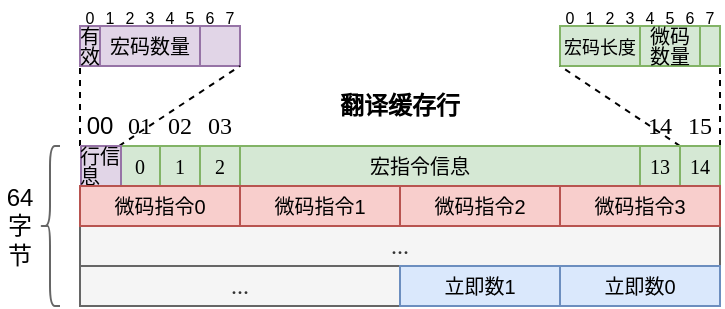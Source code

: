 <mxfile>
    <diagram id="4z5M-_q9ED9rCLz4fptL" name="第 1 页">
        <mxGraphModel dx="353" dy="325" grid="1" gridSize="10" guides="1" tooltips="1" connect="1" arrows="1" fold="1" page="1" pageScale="1" pageWidth="827" pageHeight="1169" math="0" shadow="0">
            <root>
                <mxCell id="0"/>
                <mxCell id="1" parent="0"/>
                <mxCell id="2" value="&lt;font size=&quot;1&quot; face=&quot;Helvetica&quot;&gt;宏指令信息&lt;/font&gt;" style="rounded=0;whiteSpace=wrap;html=1;fontFamily=mono;fillColor=#d5e8d4;strokeColor=#82b366;" parent="1" vertex="1">
                    <mxGeometry x="100" y="80" width="300" height="20" as="geometry"/>
                </mxCell>
                <mxCell id="5" value="..." style="rounded=0;whiteSpace=wrap;html=1;fontFamily=mono;fillColor=#f5f5f5;fontColor=#333333;strokeColor=#666666;" parent="1" vertex="1">
                    <mxGeometry x="80" y="120" width="320" height="20" as="geometry"/>
                </mxCell>
                <mxCell id="7" value="&lt;font face=&quot;mono&quot;&gt;03&lt;/font&gt;" style="text;html=1;strokeColor=none;fillColor=none;align=center;verticalAlign=middle;whiteSpace=wrap;rounded=0;" parent="1" vertex="1">
                    <mxGeometry x="140" y="60" width="20" height="20" as="geometry"/>
                </mxCell>
                <mxCell id="8" value="00" style="text;html=1;strokeColor=none;fillColor=none;align=center;verticalAlign=middle;whiteSpace=wrap;rounded=0;" parent="1" vertex="1">
                    <mxGeometry x="80" y="60" width="20" height="20" as="geometry"/>
                </mxCell>
                <mxCell id="9" value="&lt;font face=&quot;mono&quot;&gt;14&lt;/font&gt;" style="text;html=1;strokeColor=none;fillColor=none;align=center;verticalAlign=middle;whiteSpace=wrap;rounded=0;" parent="1" vertex="1">
                    <mxGeometry x="360" y="60" width="20" height="20" as="geometry"/>
                </mxCell>
                <mxCell id="10" value="" style="shape=curlyBracket;whiteSpace=wrap;html=1;rounded=1;labelPosition=left;verticalLabelPosition=middle;align=right;verticalAlign=middle;fillColor=#f5f5f5;fontColor=#333333;strokeColor=#666666;" parent="1" vertex="1">
                    <mxGeometry x="60" y="80" width="10" height="80" as="geometry"/>
                </mxCell>
                <mxCell id="11" value="64字节" style="text;html=1;strokeColor=none;fillColor=none;align=center;verticalAlign=middle;whiteSpace=wrap;rounded=0;" parent="1" vertex="1">
                    <mxGeometry x="40" y="110" width="20" height="20" as="geometry"/>
                </mxCell>
                <mxCell id="12" value="&lt;b&gt;翻译缓存行&lt;/b&gt;" style="text;html=1;strokeColor=none;fillColor=none;align=center;verticalAlign=middle;whiteSpace=wrap;rounded=0;" parent="1" vertex="1">
                    <mxGeometry x="200" y="50" width="80" height="20" as="geometry"/>
                </mxCell>
                <mxCell id="13" value="" style="rounded=0;whiteSpace=wrap;html=1;fillColor=#e1d5e7;strokeColor=#9673a6;" parent="1" vertex="1">
                    <mxGeometry x="140" y="20" width="20" height="20" as="geometry"/>
                </mxCell>
                <mxCell id="14" value="&lt;font style=&quot;font-size: 10px;&quot;&gt;宏码数量&lt;/font&gt;" style="rounded=0;whiteSpace=wrap;html=1;fillColor=#e1d5e7;strokeColor=#9673a6;" parent="1" vertex="1">
                    <mxGeometry x="90" y="20" width="50" height="20" as="geometry"/>
                </mxCell>
                <mxCell id="15" value="" style="rounded=0;whiteSpace=wrap;html=1;fillColor=#e1d5e7;strokeColor=#9673a6;" parent="1" vertex="1">
                    <mxGeometry x="80" y="20" width="10" height="20" as="geometry"/>
                </mxCell>
                <mxCell id="16" value="" style="rounded=0;whiteSpace=wrap;html=1;fillColor=#d5e8d4;strokeColor=#82b366;" parent="1" vertex="1">
                    <mxGeometry x="390" y="20" width="10" height="20" as="geometry"/>
                </mxCell>
                <mxCell id="17" value="&lt;p style=&quot;line-height: 80%;&quot;&gt;&lt;font style=&quot;font-size: 10px;&quot;&gt;微码数量&lt;/font&gt;&lt;/p&gt;" style="rounded=0;whiteSpace=wrap;html=1;fillColor=#d5e8d4;strokeColor=#82b366;" parent="1" vertex="1">
                    <mxGeometry x="360" y="20" width="30" height="20" as="geometry"/>
                </mxCell>
                <mxCell id="18" value="&lt;span style=&quot;font-size: 9px;&quot;&gt;宏码长度&lt;/span&gt;" style="rounded=0;whiteSpace=wrap;html=1;fillColor=#d5e8d4;strokeColor=#82b366;" parent="1" vertex="1">
                    <mxGeometry x="320" y="20" width="40" height="20" as="geometry"/>
                </mxCell>
                <mxCell id="20" value="&lt;font style=&quot;font-size: 10px;&quot;&gt;0&lt;/font&gt;" style="rounded=0;whiteSpace=wrap;html=1;fontFamily=mono;fillColor=#d5e8d4;strokeColor=#82b366;" parent="1" vertex="1">
                    <mxGeometry x="100" y="80" width="20" height="20" as="geometry"/>
                </mxCell>
                <mxCell id="21" value="&lt;font style=&quot;font-size: 10px;&quot;&gt;1&lt;/font&gt;" style="rounded=0;whiteSpace=wrap;html=1;fontFamily=mono;fillColor=#d5e8d4;strokeColor=#82b366;" parent="1" vertex="1">
                    <mxGeometry x="120" y="80" width="20" height="20" as="geometry"/>
                </mxCell>
                <mxCell id="26" value="" style="endArrow=none;dashed=1;html=1;fontFamily=Helvetica;fontSize=10;exitX=0;exitY=0;exitDx=0;exitDy=0;" parent="1" edge="1">
                    <mxGeometry width="50" height="50" relative="1" as="geometry">
                        <mxPoint x="80" y="80" as="sourcePoint"/>
                        <mxPoint x="80" y="40" as="targetPoint"/>
                    </mxGeometry>
                </mxCell>
                <mxCell id="27" value="" style="endArrow=none;dashed=1;html=1;fontFamily=Helvetica;fontSize=10;exitX=0;exitY=0;exitDx=0;exitDy=0;entryX=1;entryY=1;entryDx=0;entryDy=0;" parent="1" target="13" edge="1">
                    <mxGeometry width="50" height="50" relative="1" as="geometry">
                        <mxPoint x="99.52" y="80" as="sourcePoint"/>
                        <mxPoint x="160" y="50" as="targetPoint"/>
                    </mxGeometry>
                </mxCell>
                <mxCell id="28" value="" style="endArrow=none;dashed=1;html=1;fontFamily=Helvetica;fontSize=10;exitX=1;exitY=1;exitDx=0;exitDy=0;entryX=0;entryY=1;entryDx=0;entryDy=0;" parent="1" source="9" target="18" edge="1">
                    <mxGeometry width="50" height="50" relative="1" as="geometry">
                        <mxPoint x="360" y="80" as="sourcePoint"/>
                        <mxPoint x="360" y="40" as="targetPoint"/>
                    </mxGeometry>
                </mxCell>
                <mxCell id="29" value="" style="endArrow=none;dashed=1;html=1;fontFamily=Helvetica;fontSize=10;entryX=1;entryY=1;entryDx=0;entryDy=0;" parent="1" target="16" edge="1">
                    <mxGeometry width="50" height="50" relative="1" as="geometry">
                        <mxPoint x="400" y="80" as="sourcePoint"/>
                        <mxPoint x="440" y="40" as="targetPoint"/>
                    </mxGeometry>
                </mxCell>
                <mxCell id="30" value="&lt;font face=&quot;mono&quot;&gt;02&lt;/font&gt;" style="text;html=1;strokeColor=none;fillColor=none;align=center;verticalAlign=middle;whiteSpace=wrap;rounded=0;" parent="1" vertex="1">
                    <mxGeometry x="120" y="60" width="20" height="20" as="geometry"/>
                </mxCell>
                <mxCell id="31" value="&lt;font face=&quot;mono&quot;&gt;01&lt;/font&gt;" style="text;html=1;strokeColor=none;fillColor=none;align=center;verticalAlign=middle;whiteSpace=wrap;rounded=0;" parent="1" vertex="1">
                    <mxGeometry x="100" y="60" width="20" height="20" as="geometry"/>
                </mxCell>
                <mxCell id="32" value="&lt;font style=&quot;font-size: 10px;&quot; face=&quot;Helvetica&quot;&gt;微码指令2&lt;/font&gt;" style="rounded=0;whiteSpace=wrap;html=1;fontFamily=mono;fillColor=#f8cecc;strokeColor=#b85450;gradientColor=none;gradientDirection=west;" parent="1" vertex="1">
                    <mxGeometry x="240" y="100" width="80" height="20" as="geometry"/>
                </mxCell>
                <mxCell id="34" value="&lt;font style=&quot;font-size: 10px;&quot; face=&quot;Helvetica&quot;&gt;微码指令1&lt;/font&gt;" style="rounded=0;whiteSpace=wrap;html=1;fontFamily=mono;fillColor=#f8cecc;strokeColor=#b85450;gradientColor=none;gradientDirection=west;" parent="1" vertex="1">
                    <mxGeometry x="160" y="100" width="80" height="20" as="geometry"/>
                </mxCell>
                <mxCell id="35" value="..." style="rounded=0;whiteSpace=wrap;html=1;fontFamily=mono;fillColor=#f5f5f5;strokeColor=#666666;gradientDirection=west;fontColor=#333333;" parent="1" vertex="1">
                    <mxGeometry x="80" y="140" width="160" height="20" as="geometry"/>
                </mxCell>
                <mxCell id="36" value="&lt;font style=&quot;font-size: 10px;&quot; face=&quot;Helvetica&quot;&gt;立即数1&lt;/font&gt;" style="rounded=0;whiteSpace=wrap;html=1;fontFamily=mono;fillColor=#dae8fc;strokeColor=#6c8ebf;gradientDirection=west;" parent="1" vertex="1">
                    <mxGeometry x="240" y="140" width="80" height="20" as="geometry"/>
                </mxCell>
                <mxCell id="37" value="&lt;font style=&quot;font-size: 10px;&quot; face=&quot;Helvetica&quot;&gt;立即数0&lt;/font&gt;" style="rounded=0;whiteSpace=wrap;html=1;fontFamily=mono;fillColor=#dae8fc;strokeColor=#6c8ebf;gradientDirection=west;" parent="1" vertex="1">
                    <mxGeometry x="320" y="140" width="80" height="20" as="geometry"/>
                </mxCell>
                <mxCell id="68" value="" style="group" parent="1" vertex="1" connectable="0">
                    <mxGeometry x="80" y="10" width="80" height="10" as="geometry"/>
                </mxCell>
                <mxCell id="69" value="&lt;span style=&quot;font-size: 8px;&quot;&gt;0&lt;/span&gt;" style="text;html=1;strokeColor=none;fillColor=none;align=center;verticalAlign=middle;whiteSpace=wrap;rounded=0;spacingLeft=0;spacing=2;spacingRight=0;spacingBottom=1;" parent="68" vertex="1">
                    <mxGeometry width="10" height="10" as="geometry"/>
                </mxCell>
                <mxCell id="70" value="&lt;span style=&quot;font-size: 8px;&quot;&gt;1&lt;/span&gt;" style="text;html=1;strokeColor=none;fillColor=none;align=center;verticalAlign=middle;whiteSpace=wrap;rounded=0;spacingLeft=0;spacing=2;spacingRight=0;spacingBottom=1;" parent="68" vertex="1">
                    <mxGeometry x="10" width="10" height="10" as="geometry"/>
                </mxCell>
                <mxCell id="71" value="&lt;span style=&quot;font-size: 8px;&quot;&gt;2&lt;/span&gt;" style="text;html=1;strokeColor=none;fillColor=none;align=center;verticalAlign=middle;whiteSpace=wrap;rounded=0;spacingLeft=0;spacing=2;spacingRight=0;spacingBottom=1;" parent="68" vertex="1">
                    <mxGeometry x="20" width="10" height="10" as="geometry"/>
                </mxCell>
                <mxCell id="72" value="&lt;span style=&quot;font-size: 8px;&quot;&gt;3&lt;/span&gt;" style="text;html=1;strokeColor=none;fillColor=none;align=center;verticalAlign=middle;whiteSpace=wrap;rounded=0;spacingLeft=0;spacing=2;spacingRight=0;spacingBottom=1;" parent="68" vertex="1">
                    <mxGeometry x="30" width="10" height="10" as="geometry"/>
                </mxCell>
                <mxCell id="73" value="&lt;span style=&quot;font-size: 8px;&quot;&gt;4&lt;/span&gt;" style="text;html=1;strokeColor=none;fillColor=none;align=center;verticalAlign=middle;whiteSpace=wrap;rounded=0;spacingLeft=0;spacing=2;spacingRight=0;spacingBottom=1;" parent="68" vertex="1">
                    <mxGeometry x="40" width="10" height="10" as="geometry"/>
                </mxCell>
                <mxCell id="74" value="&lt;span style=&quot;font-size: 8px;&quot;&gt;5&lt;/span&gt;" style="text;html=1;strokeColor=none;fillColor=none;align=center;verticalAlign=middle;whiteSpace=wrap;rounded=0;spacingLeft=0;spacing=2;spacingRight=0;spacingBottom=1;" parent="68" vertex="1">
                    <mxGeometry x="50" width="10" height="10" as="geometry"/>
                </mxCell>
                <mxCell id="75" value="&lt;span style=&quot;font-size: 8px;&quot;&gt;6&lt;/span&gt;" style="text;html=1;strokeColor=none;fillColor=none;align=center;verticalAlign=middle;whiteSpace=wrap;rounded=0;spacingLeft=0;spacing=2;spacingRight=0;spacingBottom=1;" parent="68" vertex="1">
                    <mxGeometry x="60" width="10" height="10" as="geometry"/>
                </mxCell>
                <mxCell id="76" value="&lt;span style=&quot;font-size: 8px;&quot;&gt;7&lt;/span&gt;" style="text;html=1;strokeColor=none;fillColor=none;align=center;verticalAlign=middle;whiteSpace=wrap;rounded=0;spacingLeft=0;spacing=2;spacingRight=0;spacingBottom=1;" parent="68" vertex="1">
                    <mxGeometry x="70" width="10" height="10" as="geometry"/>
                </mxCell>
                <mxCell id="77" value="&lt;font style=&quot;font-size: 10px;&quot;&gt;14&lt;/font&gt;" style="rounded=0;whiteSpace=wrap;html=1;fontFamily=mono;fillColor=#d5e8d4;strokeColor=#82b366;" parent="1" vertex="1">
                    <mxGeometry x="380" y="80" width="20" height="20" as="geometry"/>
                </mxCell>
                <mxCell id="78" value="&lt;font style=&quot;font-size: 10px;&quot;&gt;13&lt;/font&gt;" style="rounded=0;whiteSpace=wrap;html=1;fontFamily=mono;fillColor=#d5e8d4;strokeColor=#82b366;" parent="1" vertex="1">
                    <mxGeometry x="360" y="80" width="20" height="20" as="geometry"/>
                </mxCell>
                <mxCell id="33" value="&lt;font style=&quot;font-size: 10px;&quot; face=&quot;Helvetica&quot;&gt;微码指令3&lt;/font&gt;" style="rounded=0;whiteSpace=wrap;html=1;fontFamily=mono;fillColor=#f8cecc;strokeColor=#b85450;gradientColor=none;gradientDirection=west;" parent="1" vertex="1">
                    <mxGeometry x="320" y="100" width="80" height="20" as="geometry"/>
                </mxCell>
                <mxCell id="79" value="&lt;p style=&quot;line-height: 100%;&quot;&gt;有&lt;br&gt;效&lt;/p&gt;" style="text;html=1;strokeColor=none;fillColor=none;align=center;verticalAlign=middle;whiteSpace=wrap;rounded=0;fontSize=10;" parent="1" vertex="1">
                    <mxGeometry x="80" y="20" width="10" height="20" as="geometry"/>
                </mxCell>
                <mxCell id="80" value="" style="group" parent="1" vertex="1" connectable="0">
                    <mxGeometry x="78" y="80" width="25" height="20" as="geometry"/>
                </mxCell>
                <mxCell id="3" value="" style="rounded=0;whiteSpace=wrap;html=1;fontFamily=mono;fillColor=#e1d5e7;strokeColor=#9673a6;align=left;" parent="80" vertex="1">
                    <mxGeometry x="2.5" width="20" height="20" as="geometry"/>
                </mxCell>
                <mxCell id="22" value="&lt;p style=&quot;line-height: 100%;&quot;&gt;行信&lt;br&gt;息&lt;/p&gt;" style="text;html=1;strokeColor=none;fillColor=none;align=left;verticalAlign=middle;whiteSpace=wrap;rounded=0;fontSize=10;" parent="80" vertex="1">
                    <mxGeometry width="25" height="20" as="geometry"/>
                </mxCell>
                <mxCell id="82" value="" style="group" parent="1" vertex="1" connectable="0">
                    <mxGeometry x="320" y="10" width="80" height="10" as="geometry"/>
                </mxCell>
                <mxCell id="83" value="&lt;span style=&quot;font-size: 8px;&quot;&gt;0&lt;/span&gt;" style="text;html=1;strokeColor=none;fillColor=none;align=center;verticalAlign=middle;whiteSpace=wrap;rounded=0;spacingLeft=0;spacing=2;spacingRight=0;spacingBottom=1;" parent="82" vertex="1">
                    <mxGeometry width="10" height="10" as="geometry"/>
                </mxCell>
                <mxCell id="84" value="&lt;span style=&quot;font-size: 8px;&quot;&gt;1&lt;/span&gt;" style="text;html=1;strokeColor=none;fillColor=none;align=center;verticalAlign=middle;whiteSpace=wrap;rounded=0;spacingLeft=0;spacing=2;spacingRight=0;spacingBottom=1;" parent="82" vertex="1">
                    <mxGeometry x="10" width="10" height="10" as="geometry"/>
                </mxCell>
                <mxCell id="85" value="&lt;span style=&quot;font-size: 8px;&quot;&gt;2&lt;/span&gt;" style="text;html=1;strokeColor=none;fillColor=none;align=center;verticalAlign=middle;whiteSpace=wrap;rounded=0;spacingLeft=0;spacing=2;spacingRight=0;spacingBottom=1;" parent="82" vertex="1">
                    <mxGeometry x="20" width="10" height="10" as="geometry"/>
                </mxCell>
                <mxCell id="86" value="&lt;span style=&quot;font-size: 8px;&quot;&gt;3&lt;/span&gt;" style="text;html=1;strokeColor=none;fillColor=none;align=center;verticalAlign=middle;whiteSpace=wrap;rounded=0;spacingLeft=0;spacing=2;spacingRight=0;spacingBottom=1;" parent="82" vertex="1">
                    <mxGeometry x="30" width="10" height="10" as="geometry"/>
                </mxCell>
                <mxCell id="87" value="&lt;span style=&quot;font-size: 8px;&quot;&gt;4&lt;/span&gt;" style="text;html=1;strokeColor=none;fillColor=none;align=center;verticalAlign=middle;whiteSpace=wrap;rounded=0;spacingLeft=0;spacing=2;spacingRight=0;spacingBottom=1;" parent="82" vertex="1">
                    <mxGeometry x="40" width="10" height="10" as="geometry"/>
                </mxCell>
                <mxCell id="88" value="&lt;span style=&quot;font-size: 8px;&quot;&gt;5&lt;/span&gt;" style="text;html=1;strokeColor=none;fillColor=none;align=center;verticalAlign=middle;whiteSpace=wrap;rounded=0;spacingLeft=0;spacing=2;spacingRight=0;spacingBottom=1;" parent="82" vertex="1">
                    <mxGeometry x="50" width="10" height="10" as="geometry"/>
                </mxCell>
                <mxCell id="89" value="&lt;span style=&quot;font-size: 8px;&quot;&gt;6&lt;/span&gt;" style="text;html=1;strokeColor=none;fillColor=none;align=center;verticalAlign=middle;whiteSpace=wrap;rounded=0;spacingLeft=0;spacing=2;spacingRight=0;spacingBottom=1;" parent="82" vertex="1">
                    <mxGeometry x="60" width="10" height="10" as="geometry"/>
                </mxCell>
                <mxCell id="90" value="&lt;span style=&quot;font-size: 8px;&quot;&gt;7&lt;/span&gt;" style="text;html=1;strokeColor=none;fillColor=none;align=center;verticalAlign=middle;whiteSpace=wrap;rounded=0;spacingLeft=0;spacing=2;spacingRight=0;spacingBottom=1;" parent="82" vertex="1">
                    <mxGeometry x="70" width="10" height="10" as="geometry"/>
                </mxCell>
                <mxCell id="91" value="&lt;font face=&quot;mono&quot;&gt;15&lt;/font&gt;" style="text;html=1;strokeColor=none;fillColor=none;align=center;verticalAlign=middle;whiteSpace=wrap;rounded=0;" parent="1" vertex="1">
                    <mxGeometry x="380" y="60" width="20" height="20" as="geometry"/>
                </mxCell>
                <mxCell id="92" value="&lt;font style=&quot;font-size: 10px;&quot;&gt;2&lt;/font&gt;" style="rounded=0;whiteSpace=wrap;html=1;fontFamily=mono;fillColor=#d5e8d4;strokeColor=#82b366;" parent="1" vertex="1">
                    <mxGeometry x="140" y="80" width="20" height="20" as="geometry"/>
                </mxCell>
                <mxCell id="4" value="&lt;font style=&quot;font-size: 10px;&quot; face=&quot;Helvetica&quot;&gt;微码指令0&lt;/font&gt;" style="rounded=0;whiteSpace=wrap;html=1;fontFamily=mono;fillColor=#f8cecc;strokeColor=#b85450;gradientColor=none;gradientDirection=west;" parent="1" vertex="1">
                    <mxGeometry x="80" y="100" width="80" height="20" as="geometry"/>
                </mxCell>
            </root>
        </mxGraphModel>
    </diagram>
</mxfile>